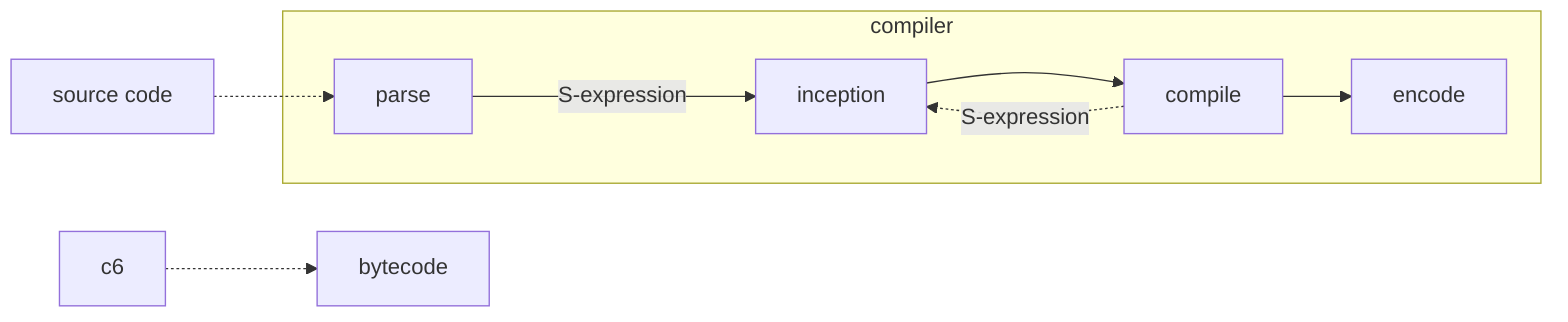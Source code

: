 flowchart LR
  d0[source code] -.-> c1

  subgraph s0[compiler]
    c1[parse] --->|S-expression| c2[inception] --> c3[compile]

    c3 -.->|S-expression| c2

    c3 --> c4[encode]
  end

  c6 -.-> d1[bytecode]